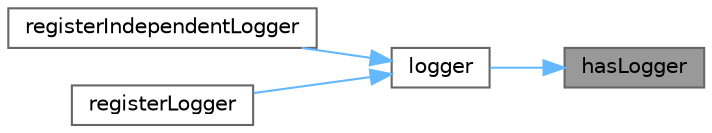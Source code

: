 digraph "hasLogger"
{
 // INTERACTIVE_SVG=YES
 // LATEX_PDF_SIZE
  bgcolor="transparent";
  edge [fontname=Helvetica,fontsize=10,labelfontname=Helvetica,labelfontsize=10];
  node [fontname=Helvetica,fontsize=10,shape=box,height=0.2,width=0.4];
  rankdir="RL";
  Node1 [label="hasLogger",height=0.2,width=0.4,color="gray40", fillcolor="grey60", style="filled", fontcolor="black",tooltip="Check if logger exists."];
  Node1 -> Node2 [dir="back",color="steelblue1",style="solid"];
  Node2 [label="logger",height=0.2,width=0.4,color="grey40", fillcolor="white", style="filled",URL="$classore_1_1data_1_1_log.html#a5349b81feb0af661da4f1825a7c6585a",tooltip="Retrieve a Logger."];
  Node2 -> Node3 [dir="back",color="steelblue1",style="solid"];
  Node3 [label="registerIndependentLogger",height=0.2,width=0.4,color="grey40", fillcolor="white", style="filled",URL="$classore_1_1data_1_1_log.html#abac6b8031cb4b49c324a3014ef1368a9",tooltip=" "];
  Node2 -> Node4 [dir="back",color="steelblue1",style="solid"];
  Node4 [label="registerLogger",height=0.2,width=0.4,color="grey40", fillcolor="white", style="filled",URL="$classore_1_1data_1_1_log.html#ae7626145e3787441b69e385e330bafb2",tooltip="Add a new Logger."];
}
